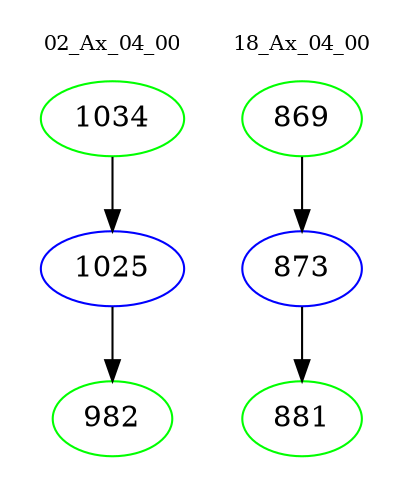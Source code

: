 digraph{
subgraph cluster_0 {
color = white
label = "02_Ax_04_00";
fontsize=10;
T0_1034 [label="1034", color="green"]
T0_1034 -> T0_1025 [color="black"]
T0_1025 [label="1025", color="blue"]
T0_1025 -> T0_982 [color="black"]
T0_982 [label="982", color="green"]
}
subgraph cluster_1 {
color = white
label = "18_Ax_04_00";
fontsize=10;
T1_869 [label="869", color="green"]
T1_869 -> T1_873 [color="black"]
T1_873 [label="873", color="blue"]
T1_873 -> T1_881 [color="black"]
T1_881 [label="881", color="green"]
}
}
